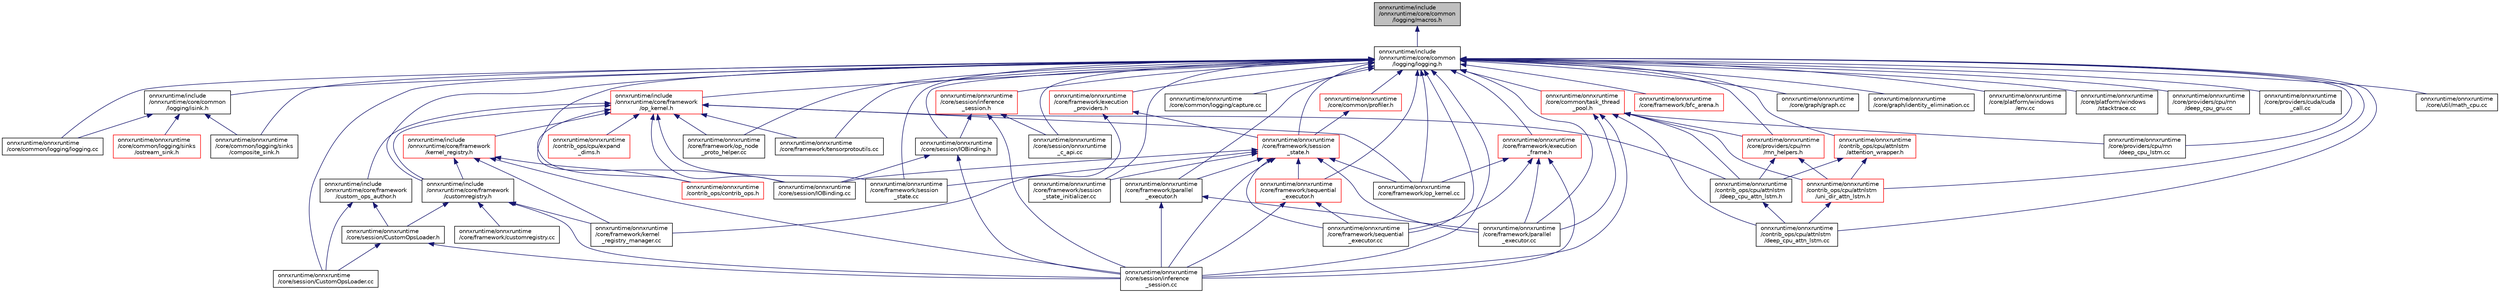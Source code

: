 digraph "onnxruntime/include/onnxruntime/core/common/logging/macros.h"
{
  edge [fontname="Helvetica",fontsize="10",labelfontname="Helvetica",labelfontsize="10"];
  node [fontname="Helvetica",fontsize="10",shape=record];
  Node1 [label="onnxruntime/include\l/onnxruntime/core/common\l/logging/macros.h",height=0.2,width=0.4,color="black", fillcolor="grey75", style="filled", fontcolor="black"];
  Node1 -> Node2 [dir="back",color="midnightblue",fontsize="10",style="solid"];
  Node2 [label="onnxruntime/include\l/onnxruntime/core/common\l/logging/logging.h",height=0.2,width=0.4,color="black", fillcolor="white", style="filled",URL="$logging_8h.html"];
  Node2 -> Node3 [dir="back",color="midnightblue",fontsize="10",style="solid"];
  Node3 [label="onnxruntime/include\l/onnxruntime/core/common\l/logging/isink.h",height=0.2,width=0.4,color="black", fillcolor="white", style="filled",URL="$isink_8h.html"];
  Node3 -> Node4 [dir="back",color="midnightblue",fontsize="10",style="solid"];
  Node4 [label="onnxruntime/onnxruntime\l/core/common/logging/logging.cc",height=0.2,width=0.4,color="black", fillcolor="white", style="filled",URL="$logging_8cc.html"];
  Node3 -> Node5 [dir="back",color="midnightblue",fontsize="10",style="solid"];
  Node5 [label="onnxruntime/onnxruntime\l/core/common/logging/sinks\l/composite_sink.h",height=0.2,width=0.4,color="black", fillcolor="white", style="filled",URL="$composite__sink_8h.html"];
  Node3 -> Node6 [dir="back",color="midnightblue",fontsize="10",style="solid"];
  Node6 [label="onnxruntime/onnxruntime\l/core/common/logging/sinks\l/ostream_sink.h",height=0.2,width=0.4,color="red", fillcolor="white", style="filled",URL="$ostream__sink_8h.html"];
  Node2 -> Node12 [dir="back",color="midnightblue",fontsize="10",style="solid"];
  Node12 [label="onnxruntime/include\l/onnxruntime/core/framework\l/customregistry.h",height=0.2,width=0.4,color="black", fillcolor="white", style="filled",URL="$customregistry_8h.html"];
  Node12 -> Node13 [dir="back",color="midnightblue",fontsize="10",style="solid"];
  Node13 [label="onnxruntime/onnxruntime\l/core/framework/customregistry.cc",height=0.2,width=0.4,color="black", fillcolor="white", style="filled",URL="$customregistry_8cc.html"];
  Node12 -> Node14 [dir="back",color="midnightblue",fontsize="10",style="solid"];
  Node14 [label="onnxruntime/onnxruntime\l/core/framework/kernel\l_registry_manager.cc",height=0.2,width=0.4,color="black", fillcolor="white", style="filled",URL="$kernel__registry__manager_8cc.html"];
  Node12 -> Node15 [dir="back",color="midnightblue",fontsize="10",style="solid"];
  Node15 [label="onnxruntime/onnxruntime\l/core/session/CustomOpsLoader.h",height=0.2,width=0.4,color="black", fillcolor="white", style="filled",URL="$CustomOpsLoader_8h.html"];
  Node15 -> Node16 [dir="back",color="midnightblue",fontsize="10",style="solid"];
  Node16 [label="onnxruntime/onnxruntime\l/core/session/CustomOpsLoader.cc",height=0.2,width=0.4,color="black", fillcolor="white", style="filled",URL="$CustomOpsLoader_8cc.html"];
  Node15 -> Node17 [dir="back",color="midnightblue",fontsize="10",style="solid"];
  Node17 [label="onnxruntime/onnxruntime\l/core/session/inference\l_session.cc",height=0.2,width=0.4,color="black", fillcolor="white", style="filled",URL="$inference__session_8cc.html"];
  Node12 -> Node17 [dir="back",color="midnightblue",fontsize="10",style="solid"];
  Node2 -> Node18 [dir="back",color="midnightblue",fontsize="10",style="solid"];
  Node18 [label="onnxruntime/include\l/onnxruntime/core/framework\l/op_kernel.h",height=0.2,width=0.4,color="red", fillcolor="white", style="filled",URL="$op__kernel_8h.html"];
  Node18 -> Node19 [dir="back",color="midnightblue",fontsize="10",style="solid"];
  Node19 [label="onnxruntime/include\l/onnxruntime/core/framework\l/custom_ops_author.h",height=0.2,width=0.4,color="black", fillcolor="white", style="filled",URL="$custom__ops__author_8h.html"];
  Node19 -> Node16 [dir="back",color="midnightblue",fontsize="10",style="solid"];
  Node19 -> Node15 [dir="back",color="midnightblue",fontsize="10",style="solid"];
  Node18 -> Node12 [dir="back",color="midnightblue",fontsize="10",style="solid"];
  Node18 -> Node20 [dir="back",color="midnightblue",fontsize="10",style="solid"];
  Node20 [label="onnxruntime/include\l/onnxruntime/core/framework\l/kernel_registry.h",height=0.2,width=0.4,color="red", fillcolor="white", style="filled",URL="$kernel__registry_8h.html"];
  Node20 -> Node12 [dir="back",color="midnightblue",fontsize="10",style="solid"];
  Node20 -> Node21 [dir="back",color="midnightblue",fontsize="10",style="solid"];
  Node21 [label="onnxruntime/onnxruntime\l/contrib_ops/contrib_ops.h",height=0.2,width=0.4,color="red", fillcolor="white", style="filled",URL="$contrib__ops_8h.html"];
  Node20 -> Node14 [dir="back",color="midnightblue",fontsize="10",style="solid"];
  Node20 -> Node17 [dir="back",color="midnightblue",fontsize="10",style="solid"];
  Node18 -> Node21 [dir="back",color="midnightblue",fontsize="10",style="solid"];
  Node18 -> Node30 [dir="back",color="midnightblue",fontsize="10",style="solid"];
  Node30 [label="onnxruntime/onnxruntime\l/contrib_ops/cpu/attnlstm\l/deep_cpu_attn_lstm.h",height=0.2,width=0.4,color="black", fillcolor="white", style="filled",URL="$deep__cpu__attn__lstm_8h.html"];
  Node30 -> Node31 [dir="back",color="midnightblue",fontsize="10",style="solid"];
  Node31 [label="onnxruntime/onnxruntime\l/contrib_ops/cpu/attnlstm\l/deep_cpu_attn_lstm.cc",height=0.2,width=0.4,color="black", fillcolor="white", style="filled",URL="$deep__cpu__attn__lstm_8cc.html"];
  Node18 -> Node32 [dir="back",color="midnightblue",fontsize="10",style="solid"];
  Node32 [label="onnxruntime/onnxruntime\l/contrib_ops/cpu/expand\l_dims.h",height=0.2,width=0.4,color="red", fillcolor="white", style="filled",URL="$expand__dims_8h.html"];
  Node18 -> Node47 [dir="back",color="midnightblue",fontsize="10",style="solid"];
  Node47 [label="onnxruntime/onnxruntime\l/core/framework/op_kernel.cc",height=0.2,width=0.4,color="black", fillcolor="white", style="filled",URL="$op__kernel_8cc.html"];
  Node18 -> Node55 [dir="back",color="midnightblue",fontsize="10",style="solid"];
  Node55 [label="onnxruntime/onnxruntime\l/core/framework/op_node\l_proto_helper.cc",height=0.2,width=0.4,color="black", fillcolor="white", style="filled",URL="$op__node__proto__helper_8cc.html"];
  Node18 -> Node56 [dir="back",color="midnightblue",fontsize="10",style="solid"];
  Node56 [label="onnxruntime/onnxruntime\l/core/framework/session\l_state.cc",height=0.2,width=0.4,color="black", fillcolor="white", style="filled",URL="$session__state_8cc.html"];
  Node18 -> Node57 [dir="back",color="midnightblue",fontsize="10",style="solid"];
  Node57 [label="onnxruntime/onnxruntime\l/core/framework/tensorprotoutils.cc",height=0.2,width=0.4,color="black", fillcolor="white", style="filled",URL="$tensorprotoutils_8cc.html"];
  Node18 -> Node275 [dir="back",color="midnightblue",fontsize="10",style="solid"];
  Node275 [label="onnxruntime/onnxruntime\l/core/session/IOBinding.cc",height=0.2,width=0.4,color="black", fillcolor="white", style="filled",URL="$IOBinding_8cc.html"];
  Node2 -> Node276 [dir="back",color="midnightblue",fontsize="10",style="solid"];
  Node276 [label="onnxruntime/onnxruntime\l/contrib_ops/cpu/attnlstm\l/attention_wrapper.h",height=0.2,width=0.4,color="red", fillcolor="white", style="filled",URL="$attention__wrapper_8h.html"];
  Node276 -> Node30 [dir="back",color="midnightblue",fontsize="10",style="solid"];
  Node276 -> Node278 [dir="back",color="midnightblue",fontsize="10",style="solid"];
  Node278 [label="onnxruntime/onnxruntime\l/contrib_ops/cpu/attnlstm\l/uni_dir_attn_lstm.h",height=0.2,width=0.4,color="red", fillcolor="white", style="filled",URL="$uni__dir__attn__lstm_8h.html"];
  Node278 -> Node31 [dir="back",color="midnightblue",fontsize="10",style="solid"];
  Node2 -> Node278 [dir="back",color="midnightblue",fontsize="10",style="solid"];
  Node2 -> Node31 [dir="back",color="midnightblue",fontsize="10",style="solid"];
  Node2 -> Node280 [dir="back",color="midnightblue",fontsize="10",style="solid"];
  Node280 [label="onnxruntime/onnxruntime\l/core/common/logging/capture.cc",height=0.2,width=0.4,color="black", fillcolor="white", style="filled",URL="$capture_8cc.html"];
  Node2 -> Node4 [dir="back",color="midnightblue",fontsize="10",style="solid"];
  Node2 -> Node5 [dir="back",color="midnightblue",fontsize="10",style="solid"];
  Node2 -> Node281 [dir="back",color="midnightblue",fontsize="10",style="solid"];
  Node281 [label="onnxruntime/onnxruntime\l/core/common/profiler.h",height=0.2,width=0.4,color="red", fillcolor="white", style="filled",URL="$profiler_8h.html"];
  Node281 -> Node283 [dir="back",color="midnightblue",fontsize="10",style="solid"];
  Node283 [label="onnxruntime/onnxruntime\l/core/framework/session\l_state.h",height=0.2,width=0.4,color="red", fillcolor="white", style="filled",URL="$session__state_8h.html"];
  Node283 -> Node47 [dir="back",color="midnightblue",fontsize="10",style="solid"];
  Node283 -> Node49 [dir="back",color="midnightblue",fontsize="10",style="solid"];
  Node49 [label="onnxruntime/onnxruntime\l/core/framework/parallel\l_executor.cc",height=0.2,width=0.4,color="black", fillcolor="white", style="filled",URL="$parallel__executor_8cc.html"];
  Node283 -> Node284 [dir="back",color="midnightblue",fontsize="10",style="solid"];
  Node284 [label="onnxruntime/onnxruntime\l/core/framework/parallel\l_executor.h",height=0.2,width=0.4,color="black", fillcolor="white", style="filled",URL="$parallel__executor_8h.html"];
  Node284 -> Node49 [dir="back",color="midnightblue",fontsize="10",style="solid"];
  Node284 -> Node17 [dir="back",color="midnightblue",fontsize="10",style="solid"];
  Node283 -> Node50 [dir="back",color="midnightblue",fontsize="10",style="solid"];
  Node50 [label="onnxruntime/onnxruntime\l/core/framework/sequential\l_executor.cc",height=0.2,width=0.4,color="black", fillcolor="white", style="filled",URL="$sequential__executor_8cc.html"];
  Node283 -> Node285 [dir="back",color="midnightblue",fontsize="10",style="solid"];
  Node285 [label="onnxruntime/onnxruntime\l/core/framework/sequential\l_executor.h",height=0.2,width=0.4,color="red", fillcolor="white", style="filled",URL="$sequential__executor_8h.html"];
  Node285 -> Node50 [dir="back",color="midnightblue",fontsize="10",style="solid"];
  Node285 -> Node17 [dir="back",color="midnightblue",fontsize="10",style="solid"];
  Node283 -> Node56 [dir="back",color="midnightblue",fontsize="10",style="solid"];
  Node283 -> Node42 [dir="back",color="midnightblue",fontsize="10",style="solid"];
  Node42 [label="onnxruntime/onnxruntime\l/core/framework/session\l_state_initializer.cc",height=0.2,width=0.4,color="black", fillcolor="white", style="filled",URL="$session__state__initializer_8cc.html"];
  Node283 -> Node17 [dir="back",color="midnightblue",fontsize="10",style="solid"];
  Node283 -> Node275 [dir="back",color="midnightblue",fontsize="10",style="solid"];
  Node2 -> Node286 [dir="back",color="midnightblue",fontsize="10",style="solid"];
  Node286 [label="onnxruntime/onnxruntime\l/core/common/task_thread\l_pool.h",height=0.2,width=0.4,color="red", fillcolor="white", style="filled",URL="$task__thread__pool_8h.html"];
  Node286 -> Node30 [dir="back",color="midnightblue",fontsize="10",style="solid"];
  Node286 -> Node278 [dir="back",color="midnightblue",fontsize="10",style="solid"];
  Node286 -> Node31 [dir="back",color="midnightblue",fontsize="10",style="solid"];
  Node286 -> Node49 [dir="back",color="midnightblue",fontsize="10",style="solid"];
  Node286 -> Node163 [dir="back",color="midnightblue",fontsize="10",style="solid"];
  Node163 [label="onnxruntime/onnxruntime\l/core/providers/cpu/rnn\l/deep_cpu_lstm.cc",height=0.2,width=0.4,color="black", fillcolor="white", style="filled",URL="$deep__cpu__lstm_8cc.html"];
  Node286 -> Node287 [dir="back",color="midnightblue",fontsize="10",style="solid"];
  Node287 [label="onnxruntime/onnxruntime\l/core/providers/cpu/rnn\l/rnn_helpers.h",height=0.2,width=0.4,color="red", fillcolor="white", style="filled",URL="$rnn__helpers_8h.html"];
  Node287 -> Node30 [dir="back",color="midnightblue",fontsize="10",style="solid"];
  Node287 -> Node278 [dir="back",color="midnightblue",fontsize="10",style="solid"];
  Node286 -> Node17 [dir="back",color="midnightblue",fontsize="10",style="solid"];
  Node2 -> Node290 [dir="back",color="midnightblue",fontsize="10",style="solid"];
  Node290 [label="onnxruntime/onnxruntime\l/core/framework/bfc_arena.h",height=0.2,width=0.4,color="red", fillcolor="white", style="filled",URL="$bfc__arena_8h.html"];
  Node2 -> Node293 [dir="back",color="midnightblue",fontsize="10",style="solid"];
  Node293 [label="onnxruntime/onnxruntime\l/core/framework/execution\l_frame.h",height=0.2,width=0.4,color="red", fillcolor="white", style="filled",URL="$execution__frame_8h.html"];
  Node293 -> Node47 [dir="back",color="midnightblue",fontsize="10",style="solid"];
  Node293 -> Node49 [dir="back",color="midnightblue",fontsize="10",style="solid"];
  Node293 -> Node50 [dir="back",color="midnightblue",fontsize="10",style="solid"];
  Node293 -> Node17 [dir="back",color="midnightblue",fontsize="10",style="solid"];
  Node2 -> Node294 [dir="back",color="midnightblue",fontsize="10",style="solid"];
  Node294 [label="onnxruntime/onnxruntime\l/core/framework/execution\l_providers.h",height=0.2,width=0.4,color="red", fillcolor="white", style="filled",URL="$execution__providers_8h.html"];
  Node294 -> Node14 [dir="back",color="midnightblue",fontsize="10",style="solid"];
  Node294 -> Node283 [dir="back",color="midnightblue",fontsize="10",style="solid"];
  Node2 -> Node47 [dir="back",color="midnightblue",fontsize="10",style="solid"];
  Node2 -> Node55 [dir="back",color="midnightblue",fontsize="10",style="solid"];
  Node2 -> Node49 [dir="back",color="midnightblue",fontsize="10",style="solid"];
  Node2 -> Node284 [dir="back",color="midnightblue",fontsize="10",style="solid"];
  Node2 -> Node50 [dir="back",color="midnightblue",fontsize="10",style="solid"];
  Node2 -> Node285 [dir="back",color="midnightblue",fontsize="10",style="solid"];
  Node2 -> Node56 [dir="back",color="midnightblue",fontsize="10",style="solid"];
  Node2 -> Node283 [dir="back",color="midnightblue",fontsize="10",style="solid"];
  Node2 -> Node42 [dir="back",color="midnightblue",fontsize="10",style="solid"];
  Node2 -> Node57 [dir="back",color="midnightblue",fontsize="10",style="solid"];
  Node2 -> Node295 [dir="back",color="midnightblue",fontsize="10",style="solid"];
  Node295 [label="onnxruntime/onnxruntime\l/core/graph/graph.cc",height=0.2,width=0.4,color="black", fillcolor="white", style="filled",URL="$graph_8cc.html"];
  Node2 -> Node296 [dir="back",color="midnightblue",fontsize="10",style="solid"];
  Node296 [label="onnxruntime/onnxruntime\l/core/graph/identity_elimination.cc",height=0.2,width=0.4,color="black", fillcolor="white", style="filled",URL="$identity__elimination_8cc.html"];
  Node2 -> Node297 [dir="back",color="midnightblue",fontsize="10",style="solid"];
  Node297 [label="onnxruntime/onnxruntime\l/core/platform/windows\l/env.cc",height=0.2,width=0.4,color="black", fillcolor="white", style="filled",URL="$windows_2env_8cc.html"];
  Node2 -> Node298 [dir="back",color="midnightblue",fontsize="10",style="solid"];
  Node298 [label="onnxruntime/onnxruntime\l/core/platform/windows\l/stacktrace.cc",height=0.2,width=0.4,color="black", fillcolor="white", style="filled",URL="$windows_2stacktrace_8cc.html"];
  Node2 -> Node161 [dir="back",color="midnightblue",fontsize="10",style="solid"];
  Node161 [label="onnxruntime/onnxruntime\l/core/providers/cpu/rnn\l/deep_cpu_gru.cc",height=0.2,width=0.4,color="black", fillcolor="white", style="filled",URL="$deep__cpu__gru_8cc.html"];
  Node2 -> Node163 [dir="back",color="midnightblue",fontsize="10",style="solid"];
  Node2 -> Node287 [dir="back",color="midnightblue",fontsize="10",style="solid"];
  Node2 -> Node299 [dir="back",color="midnightblue",fontsize="10",style="solid"];
  Node299 [label="onnxruntime/onnxruntime\l/core/providers/cuda/cuda\l_call.cc",height=0.2,width=0.4,color="black", fillcolor="white", style="filled",URL="$cuda__call_8cc.html"];
  Node2 -> Node16 [dir="back",color="midnightblue",fontsize="10",style="solid"];
  Node2 -> Node17 [dir="back",color="midnightblue",fontsize="10",style="solid"];
  Node2 -> Node300 [dir="back",color="midnightblue",fontsize="10",style="solid"];
  Node300 [label="onnxruntime/onnxruntime\l/core/session/inference\l_session.h",height=0.2,width=0.4,color="red", fillcolor="white", style="filled",URL="$inference__session_8h.html"];
  Node300 -> Node17 [dir="back",color="midnightblue",fontsize="10",style="solid"];
  Node300 -> Node303 [dir="back",color="midnightblue",fontsize="10",style="solid"];
  Node303 [label="onnxruntime/onnxruntime\l/core/session/IOBinding.h",height=0.2,width=0.4,color="black", fillcolor="white", style="filled",URL="$IOBinding_8h.html"];
  Node303 -> Node17 [dir="back",color="midnightblue",fontsize="10",style="solid"];
  Node303 -> Node275 [dir="back",color="midnightblue",fontsize="10",style="solid"];
  Node300 -> Node9 [dir="back",color="midnightblue",fontsize="10",style="solid"];
  Node9 [label="onnxruntime/onnxruntime\l/core/session/onnxruntime\l_c_api.cc",height=0.2,width=0.4,color="black", fillcolor="white", style="filled",URL="$onnxruntime__c__api_8cc.html"];
  Node2 -> Node275 [dir="back",color="midnightblue",fontsize="10",style="solid"];
  Node2 -> Node303 [dir="back",color="midnightblue",fontsize="10",style="solid"];
  Node2 -> Node9 [dir="back",color="midnightblue",fontsize="10",style="solid"];
  Node2 -> Node304 [dir="back",color="midnightblue",fontsize="10",style="solid"];
  Node304 [label="onnxruntime/onnxruntime\l/core/util/math_cpu.cc",height=0.2,width=0.4,color="black", fillcolor="white", style="filled",URL="$math__cpu_8cc.html"];
}

